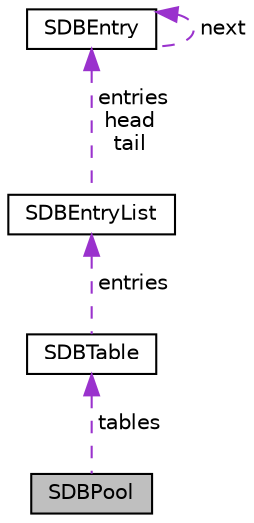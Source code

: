 digraph "SDBPool"
{
 // LATEX_PDF_SIZE
  edge [fontname="Helvetica",fontsize="10",labelfontname="Helvetica",labelfontsize="10"];
  node [fontname="Helvetica",fontsize="10",shape=record];
  Node1 [label="SDBPool",height=0.2,width=0.4,color="black", fillcolor="grey75", style="filled", fontcolor="black",tooltip=" "];
  Node2 -> Node1 [dir="back",color="darkorchid3",fontsize="10",style="dashed",label=" tables" ,fontname="Helvetica"];
  Node2 [label="SDBTable",height=0.2,width=0.4,color="black", fillcolor="white", style="filled",URL="$structSDBTable.html",tooltip=" "];
  Node3 -> Node2 [dir="back",color="darkorchid3",fontsize="10",style="dashed",label=" entries" ,fontname="Helvetica"];
  Node3 [label="SDBEntryList",height=0.2,width=0.4,color="black", fillcolor="white", style="filled",URL="$structSDBEntryList.html",tooltip=" "];
  Node4 -> Node3 [dir="back",color="darkorchid3",fontsize="10",style="dashed",label=" entries\nhead\ntail" ,fontname="Helvetica"];
  Node4 [label="SDBEntry",height=0.2,width=0.4,color="black", fillcolor="white", style="filled",URL="$structSDBEntry.html",tooltip=" "];
  Node4 -> Node4 [dir="back",color="darkorchid3",fontsize="10",style="dashed",label=" next" ,fontname="Helvetica"];
}

